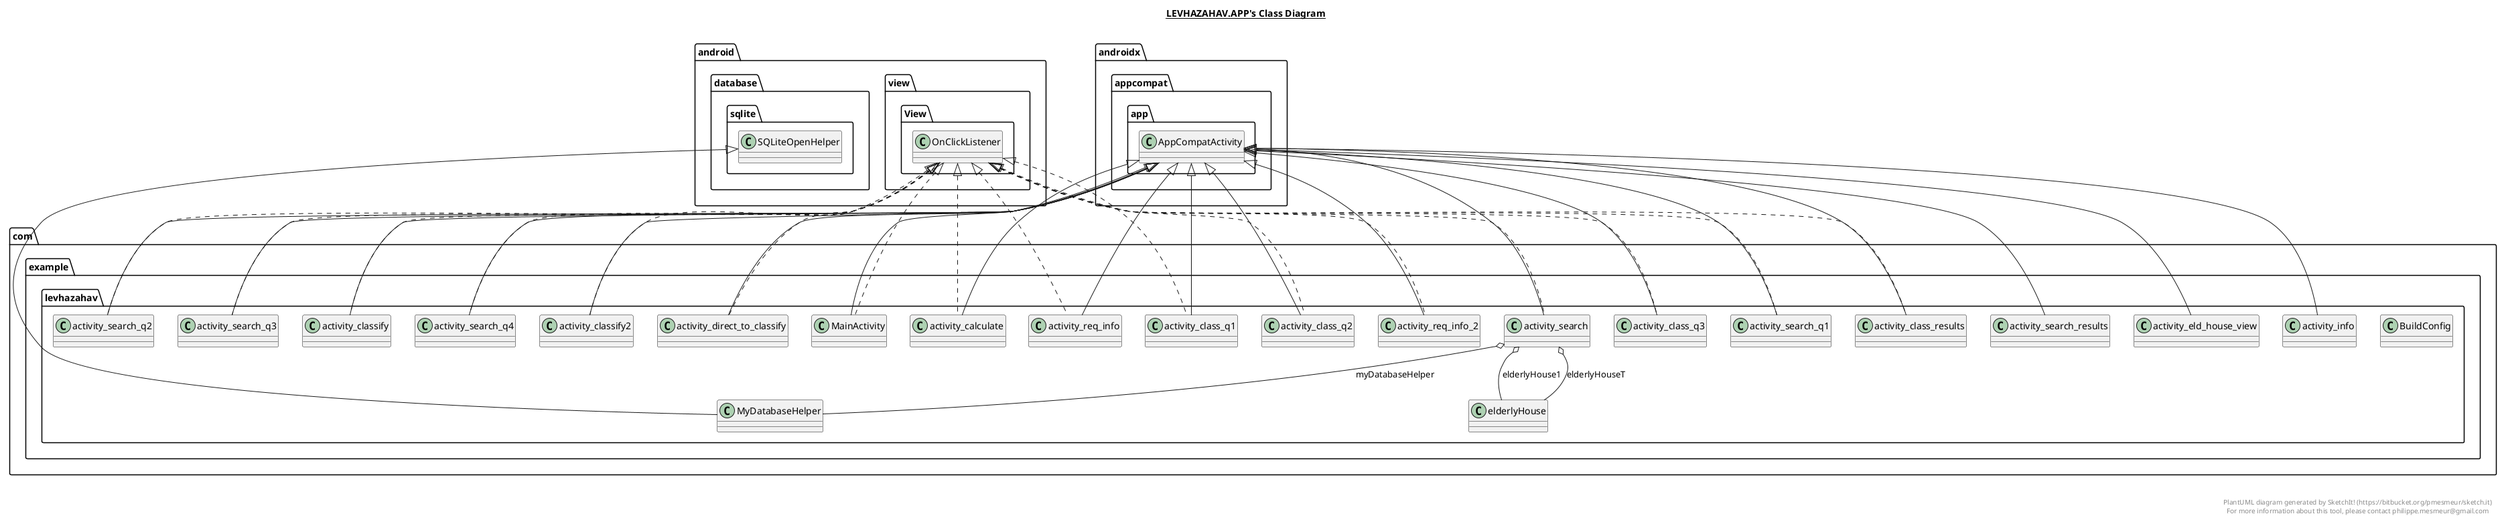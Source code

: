@startuml

title __LEVHAZAHAV.APP's Class Diagram__\n

  namespace com.example.levhazahav {
    class com.example.levhazahav.BuildConfig {
    }
  }
  

  namespace com.example.levhazahav {
    class com.example.levhazahav.MainActivity {
    }
  }
  

  namespace com.example.levhazahav {
    class com.example.levhazahav.MyDatabaseHelper {
    }
  }
  

  namespace com.example.levhazahav {
    class com.example.levhazahav.activity_calculate {
    }
  }
  

  namespace com.example.levhazahav {
    class com.example.levhazahav.activity_class_q1 {
    }
  }
  

  namespace com.example.levhazahav {
    class com.example.levhazahav.activity_class_q2 {
    }
  }
  

  namespace com.example.levhazahav {
    class com.example.levhazahav.activity_class_q3 {
    }
  }
  

  namespace com.example.levhazahav {
    class com.example.levhazahav.activity_class_results {
    }
  }
  

  namespace com.example.levhazahav {
    class com.example.levhazahav.activity_classify {
    }
  }
  

  namespace com.example.levhazahav {
    class com.example.levhazahav.activity_classify2 {
    }
  }
  

  namespace com.example.levhazahav {
    class com.example.levhazahav.activity_direct_to_classify {
    }
  }
  

  namespace com.example.levhazahav {
    class com.example.levhazahav.activity_eld_house_view {
    }
  }
  

  namespace com.example.levhazahav {
    class com.example.levhazahav.activity_info {
    }
  }
  

  namespace com.example.levhazahav {
    class com.example.levhazahav.activity_req_info {
    }
  }
  

  namespace com.example.levhazahav {
    class com.example.levhazahav.activity_req_info_2 {
    }
  }
  

  namespace com.example.levhazahav {
    class com.example.levhazahav.activity_search {
    }
  }
  

  namespace com.example.levhazahav {
    class com.example.levhazahav.activity_search_q1 {
    }
  }
  

  namespace com.example.levhazahav {
    class com.example.levhazahav.activity_search_q2 {
    }
  }
  

  namespace com.example.levhazahav {
    class com.example.levhazahav.activity_search_q3 {
    }
  }
  

  namespace com.example.levhazahav {
    class com.example.levhazahav.activity_search_q4 {
    }
  }
  

  namespace com.example.levhazahav {
    class com.example.levhazahav.activity_search_results {
    }
  }
  

  namespace com.example.levhazahav {
    class com.example.levhazahav.elderlyHouse {
    }
  }
  

  com.example.levhazahav.MainActivity .up.|> android.view.View.OnClickListener
  com.example.levhazahav.MainActivity -up-|> androidx.appcompat.app.AppCompatActivity
  com.example.levhazahav.MyDatabaseHelper -up-|> android.database.sqlite.SQLiteOpenHelper
  com.example.levhazahav.activity_calculate .up.|> android.view.View.OnClickListener
  com.example.levhazahav.activity_calculate -up-|> androidx.appcompat.app.AppCompatActivity
  com.example.levhazahav.activity_class_q1 .up.|> android.view.View.OnClickListener
  com.example.levhazahav.activity_class_q1 -up-|> androidx.appcompat.app.AppCompatActivity
  com.example.levhazahav.activity_class_q2 .up.|> android.view.View.OnClickListener
  com.example.levhazahav.activity_class_q2 -up-|> androidx.appcompat.app.AppCompatActivity
  com.example.levhazahav.activity_class_q3 .up.|> android.view.View.OnClickListener
  com.example.levhazahav.activity_class_q3 -up-|> androidx.appcompat.app.AppCompatActivity
  com.example.levhazahav.activity_class_results .up.|> android.view.View.OnClickListener
  com.example.levhazahav.activity_class_results -up-|> androidx.appcompat.app.AppCompatActivity
  com.example.levhazahav.activity_classify .up.|> android.view.View.OnClickListener
  com.example.levhazahav.activity_classify -up-|> androidx.appcompat.app.AppCompatActivity
  com.example.levhazahav.activity_classify2 .up.|> android.view.View.OnClickListener
  com.example.levhazahav.activity_classify2 -up-|> androidx.appcompat.app.AppCompatActivity
  com.example.levhazahav.activity_direct_to_classify .up.|> android.view.View.OnClickListener
  com.example.levhazahav.activity_direct_to_classify -up-|> androidx.appcompat.app.AppCompatActivity
  com.example.levhazahav.activity_eld_house_view -up-|> androidx.appcompat.app.AppCompatActivity
  com.example.levhazahav.activity_info -up-|> androidx.appcompat.app.AppCompatActivity
  com.example.levhazahav.activity_req_info .up.|> android.view.View.OnClickListener
  com.example.levhazahav.activity_req_info -up-|> androidx.appcompat.app.AppCompatActivity
  com.example.levhazahav.activity_req_info_2 .up.|> android.view.View.OnClickListener
  com.example.levhazahav.activity_req_info_2 -up-|> androidx.appcompat.app.AppCompatActivity
  com.example.levhazahav.activity_search .up.|> android.view.View.OnClickListener
  com.example.levhazahav.activity_search -up-|> androidx.appcompat.app.AppCompatActivity
  com.example.levhazahav.activity_search o-- com.example.levhazahav.elderlyHouse : elderlyHouse1
  com.example.levhazahav.activity_search o-- com.example.levhazahav.elderlyHouse : elderlyHouseT
  com.example.levhazahav.activity_search o-- com.example.levhazahav.MyDatabaseHelper : myDatabaseHelper
  com.example.levhazahav.activity_search_q1 .up.|> android.view.View.OnClickListener
  com.example.levhazahav.activity_search_q1 -up-|> androidx.appcompat.app.AppCompatActivity
  com.example.levhazahav.activity_search_q2 .up.|> android.view.View.OnClickListener
  com.example.levhazahav.activity_search_q2 -up-|> androidx.appcompat.app.AppCompatActivity
  com.example.levhazahav.activity_search_q3 .up.|> android.view.View.OnClickListener
  com.example.levhazahav.activity_search_q3 -up-|> androidx.appcompat.app.AppCompatActivity
  com.example.levhazahav.activity_search_q4 .up.|> android.view.View.OnClickListener
  com.example.levhazahav.activity_search_q4 -up-|> androidx.appcompat.app.AppCompatActivity
  com.example.levhazahav.activity_search_results -up-|> androidx.appcompat.app.AppCompatActivity


right footer


PlantUML diagram generated by SketchIt! (https://bitbucket.org/pmesmeur/sketch.it)
For more information about this tool, please contact philippe.mesmeur@gmail.com
endfooter

@enduml
